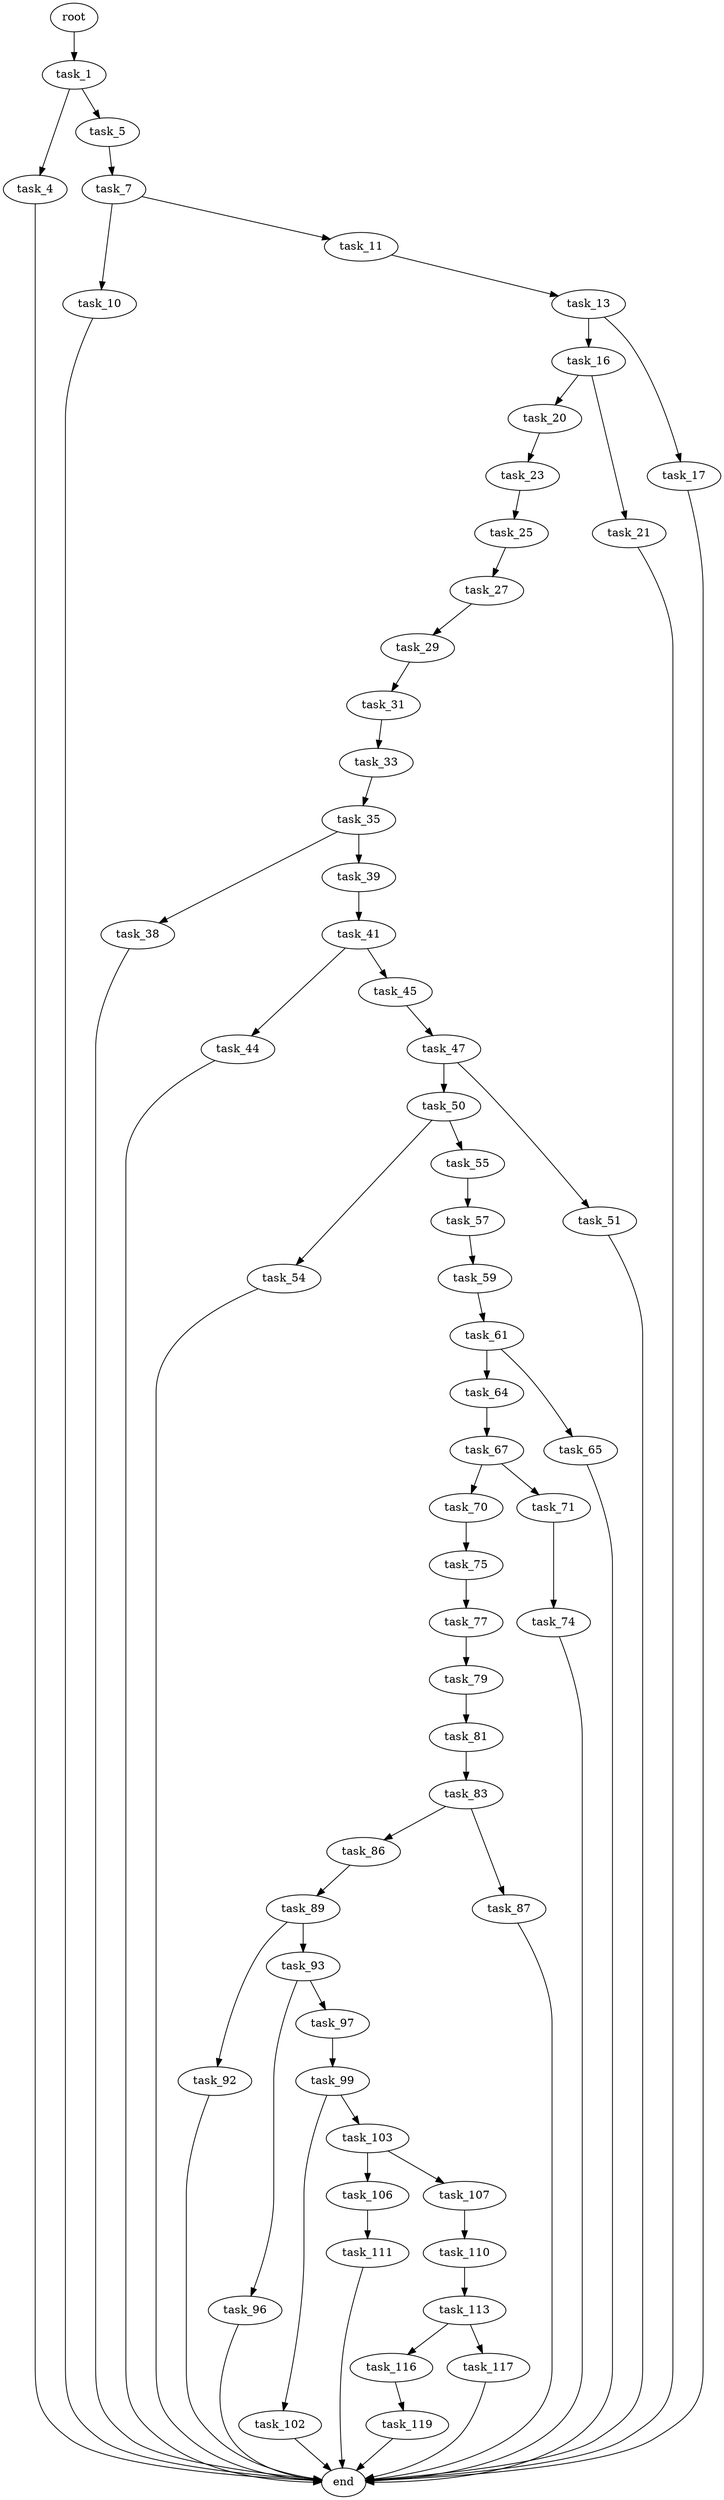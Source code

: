 digraph G {
  root [size="0.000000"];
  task_1 [size="49168411672.000000"];
  task_4 [size="14355214277.000000"];
  task_5 [size="751765630321.000000"];
  task_7 [size="796049665.000000"];
  task_10 [size="3365078914.000000"];
  task_11 [size="782757789696.000000"];
  task_13 [size="4713592311.000000"];
  task_16 [size="824970796.000000"];
  task_17 [size="10772926527.000000"];
  task_20 [size="11838257045.000000"];
  task_21 [size="869434493034.000000"];
  task_23 [size="1073741824000.000000"];
  task_25 [size="549755813888.000000"];
  task_27 [size="720563589510.000000"];
  task_29 [size="1659761395.000000"];
  task_31 [size="782757789696.000000"];
  task_33 [size="549755813888.000000"];
  task_35 [size="68719476736.000000"];
  task_38 [size="7753973327.000000"];
  task_39 [size="34223060204.000000"];
  task_41 [size="71479025119.000000"];
  task_44 [size="502582584138.000000"];
  task_45 [size="231928233984.000000"];
  task_47 [size="368293445632.000000"];
  task_50 [size="17678183732.000000"];
  task_51 [size="625301140230.000000"];
  task_54 [size="344956965986.000000"];
  task_55 [size="22419318559.000000"];
  task_57 [size="5603636632.000000"];
  task_59 [size="20624181482.000000"];
  task_61 [size="782757789696.000000"];
  task_64 [size="782757789696.000000"];
  task_65 [size="203069932585.000000"];
  task_67 [size="12492988176.000000"];
  task_70 [size="1167059744697.000000"];
  task_71 [size="68719476736.000000"];
  task_74 [size="436385911159.000000"];
  task_75 [size="872468755538.000000"];
  task_77 [size="1801316739.000000"];
  task_79 [size="37156153747.000000"];
  task_81 [size="17429863857.000000"];
  task_83 [size="549755813888.000000"];
  task_86 [size="5733595768.000000"];
  task_87 [size="24164373857.000000"];
  task_89 [size="1073741824000.000000"];
  task_92 [size="329686024454.000000"];
  task_93 [size="464371961749.000000"];
  task_96 [size="18572902160.000000"];
  task_97 [size="32137532042.000000"];
  task_99 [size="188756658117.000000"];
  task_102 [size="8887947953.000000"];
  task_103 [size="197966094430.000000"];
  task_106 [size="9541676491.000000"];
  task_107 [size="4314680027.000000"];
  task_110 [size="27399679353.000000"];
  task_111 [size="134217728000.000000"];
  task_113 [size="231928233984.000000"];
  task_116 [size="903501132.000000"];
  task_117 [size="28991029248.000000"];
  task_119 [size="68719476736.000000"];
  end [size="0.000000"];

  root -> task_1 [size="1.000000"];
  task_1 -> task_4 [size="134217728.000000"];
  task_1 -> task_5 [size="134217728.000000"];
  task_4 -> end [size="1.000000"];
  task_5 -> task_7 [size="536870912.000000"];
  task_7 -> task_10 [size="33554432.000000"];
  task_7 -> task_11 [size="33554432.000000"];
  task_10 -> end [size="1.000000"];
  task_11 -> task_13 [size="679477248.000000"];
  task_13 -> task_16 [size="536870912.000000"];
  task_13 -> task_17 [size="536870912.000000"];
  task_16 -> task_20 [size="33554432.000000"];
  task_16 -> task_21 [size="33554432.000000"];
  task_17 -> end [size="1.000000"];
  task_20 -> task_23 [size="301989888.000000"];
  task_21 -> end [size="1.000000"];
  task_23 -> task_25 [size="838860800.000000"];
  task_25 -> task_27 [size="536870912.000000"];
  task_27 -> task_29 [size="536870912.000000"];
  task_29 -> task_31 [size="33554432.000000"];
  task_31 -> task_33 [size="679477248.000000"];
  task_33 -> task_35 [size="536870912.000000"];
  task_35 -> task_38 [size="134217728.000000"];
  task_35 -> task_39 [size="134217728.000000"];
  task_38 -> end [size="1.000000"];
  task_39 -> task_41 [size="536870912.000000"];
  task_41 -> task_44 [size="301989888.000000"];
  task_41 -> task_45 [size="301989888.000000"];
  task_44 -> end [size="1.000000"];
  task_45 -> task_47 [size="301989888.000000"];
  task_47 -> task_50 [size="411041792.000000"];
  task_47 -> task_51 [size="411041792.000000"];
  task_50 -> task_54 [size="536870912.000000"];
  task_50 -> task_55 [size="536870912.000000"];
  task_51 -> end [size="1.000000"];
  task_54 -> end [size="1.000000"];
  task_55 -> task_57 [size="411041792.000000"];
  task_57 -> task_59 [size="134217728.000000"];
  task_59 -> task_61 [size="411041792.000000"];
  task_61 -> task_64 [size="679477248.000000"];
  task_61 -> task_65 [size="679477248.000000"];
  task_64 -> task_67 [size="679477248.000000"];
  task_65 -> end [size="1.000000"];
  task_67 -> task_70 [size="209715200.000000"];
  task_67 -> task_71 [size="209715200.000000"];
  task_70 -> task_75 [size="838860800.000000"];
  task_71 -> task_74 [size="134217728.000000"];
  task_74 -> end [size="1.000000"];
  task_75 -> task_77 [size="679477248.000000"];
  task_77 -> task_79 [size="209715200.000000"];
  task_79 -> task_81 [size="679477248.000000"];
  task_81 -> task_83 [size="679477248.000000"];
  task_83 -> task_86 [size="536870912.000000"];
  task_83 -> task_87 [size="536870912.000000"];
  task_86 -> task_89 [size="134217728.000000"];
  task_87 -> end [size="1.000000"];
  task_89 -> task_92 [size="838860800.000000"];
  task_89 -> task_93 [size="838860800.000000"];
  task_92 -> end [size="1.000000"];
  task_93 -> task_96 [size="301989888.000000"];
  task_93 -> task_97 [size="301989888.000000"];
  task_96 -> end [size="1.000000"];
  task_97 -> task_99 [size="33554432.000000"];
  task_99 -> task_102 [size="134217728.000000"];
  task_99 -> task_103 [size="134217728.000000"];
  task_102 -> end [size="1.000000"];
  task_103 -> task_106 [size="134217728.000000"];
  task_103 -> task_107 [size="134217728.000000"];
  task_106 -> task_111 [size="301989888.000000"];
  task_107 -> task_110 [size="301989888.000000"];
  task_110 -> task_113 [size="536870912.000000"];
  task_111 -> end [size="1.000000"];
  task_113 -> task_116 [size="301989888.000000"];
  task_113 -> task_117 [size="301989888.000000"];
  task_116 -> task_119 [size="33554432.000000"];
  task_117 -> end [size="1.000000"];
  task_119 -> end [size="1.000000"];
}
